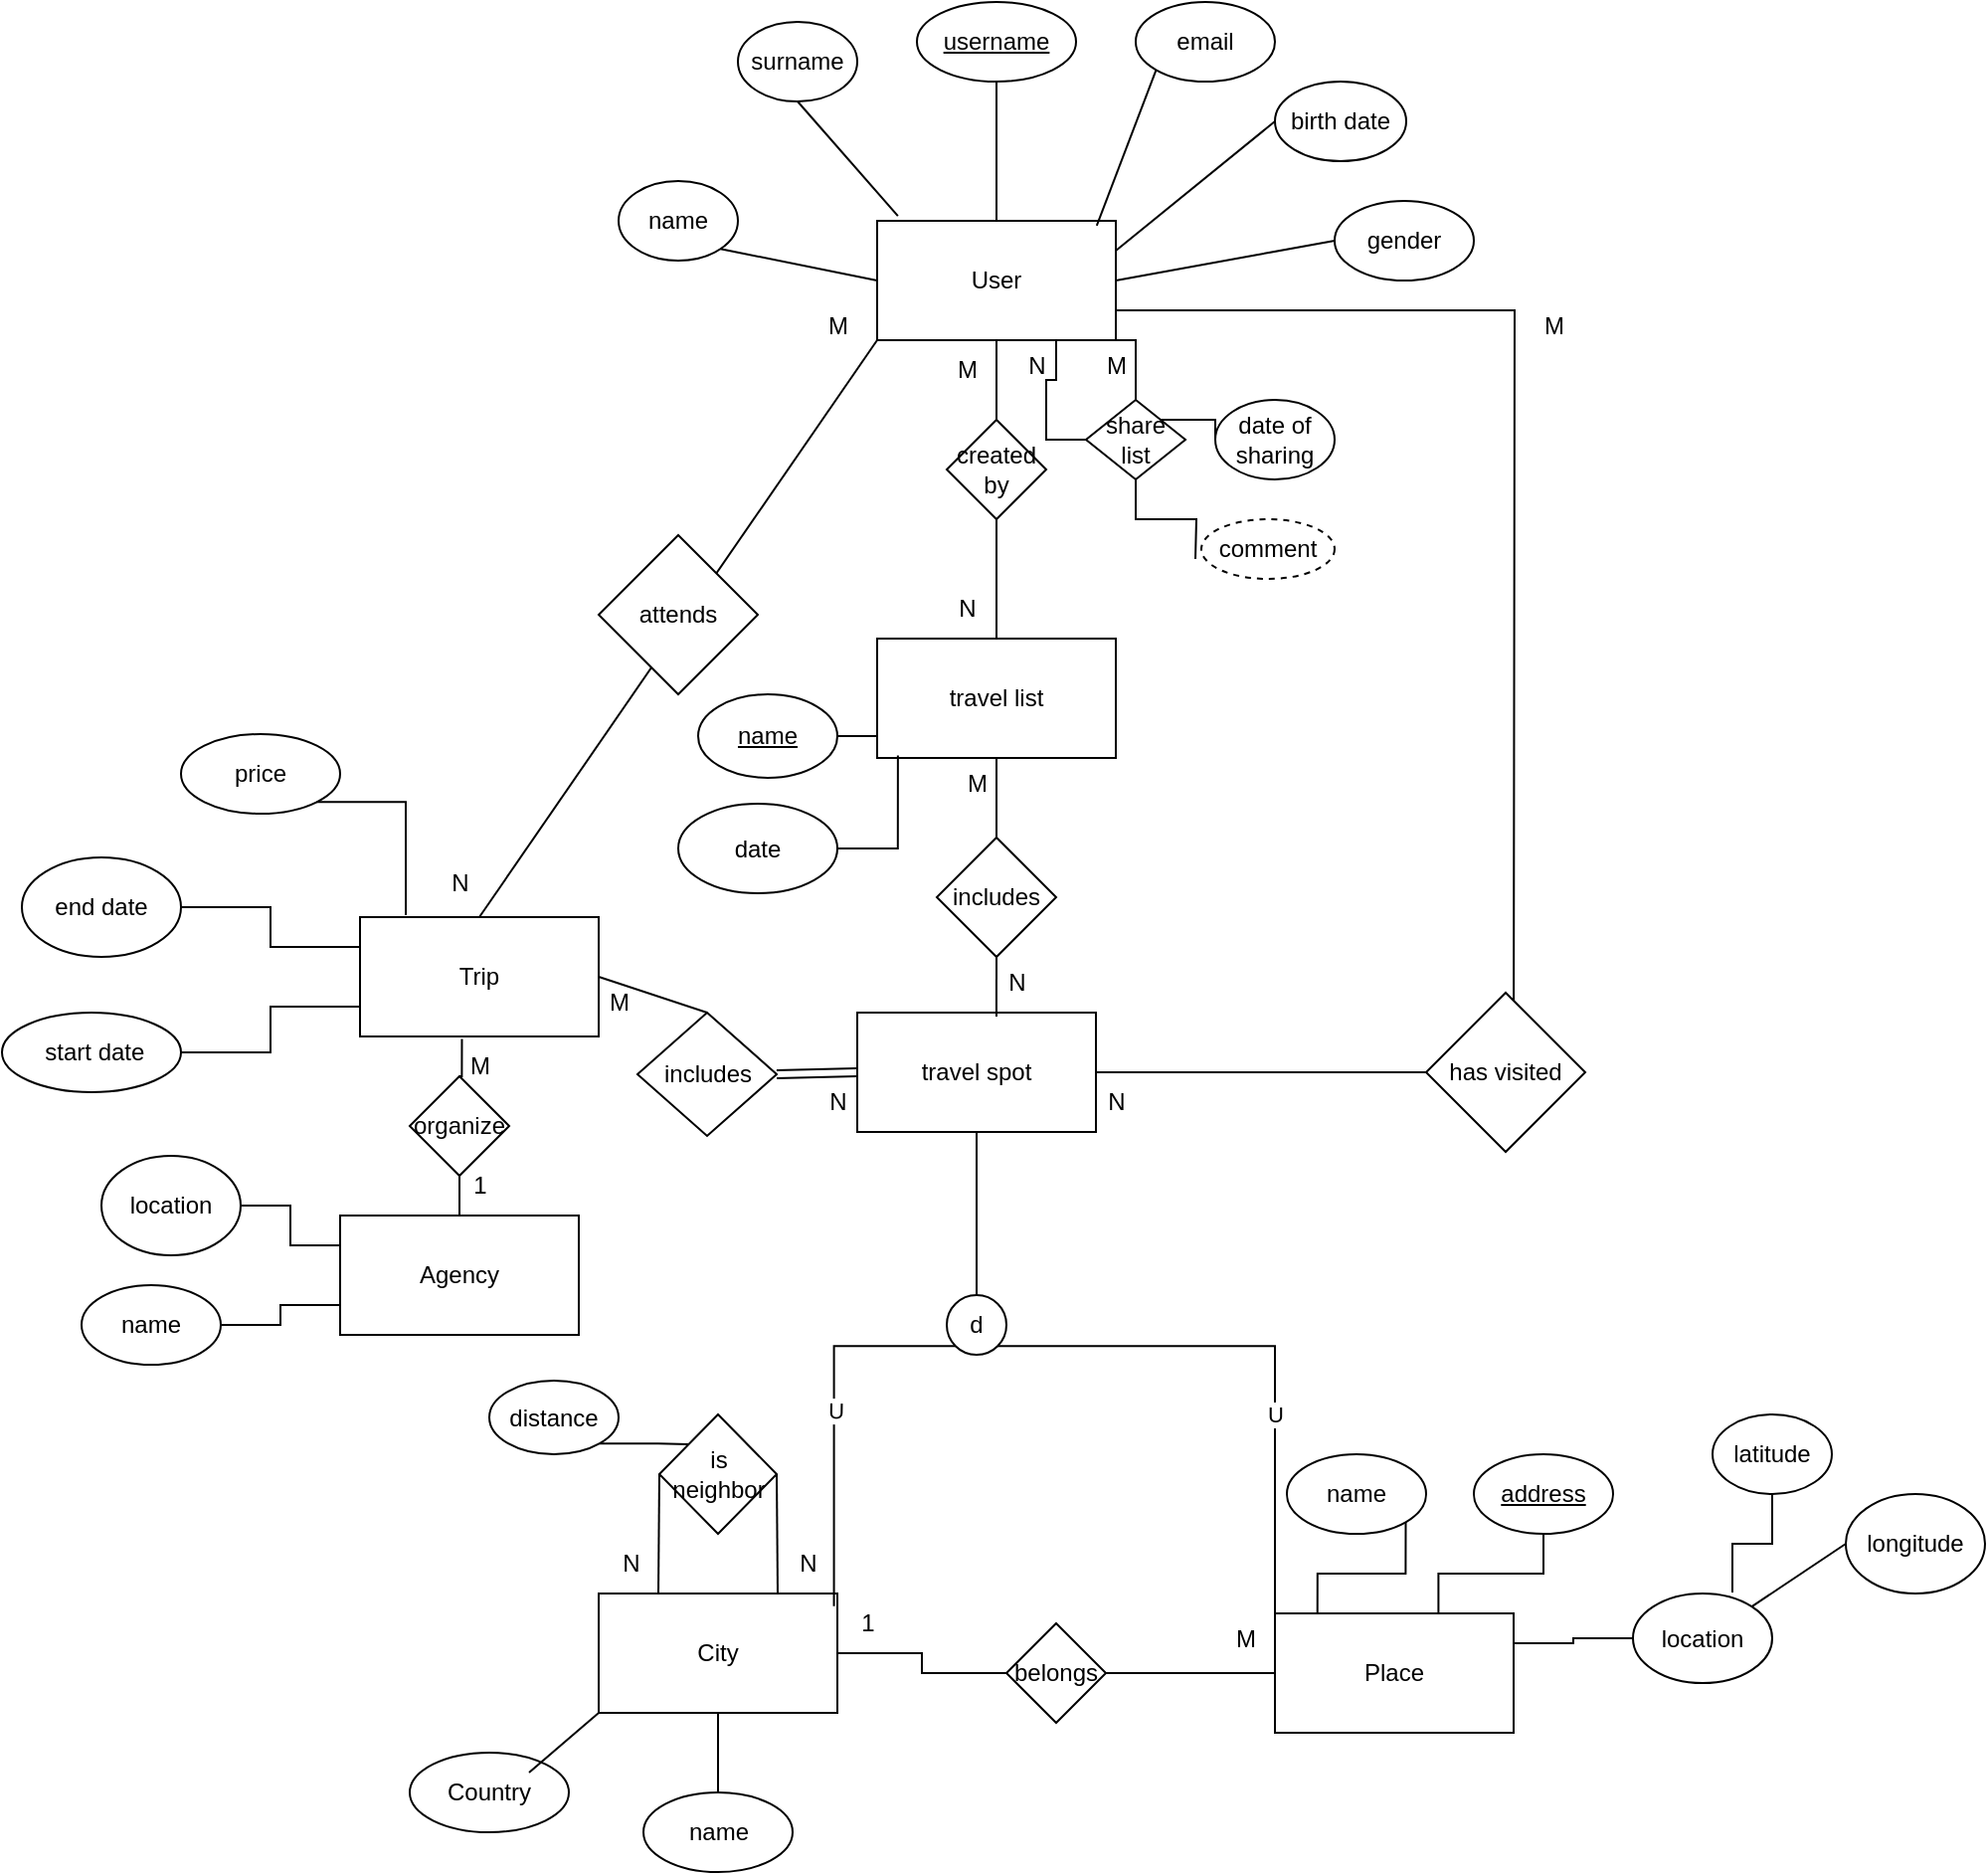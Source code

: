 <mxfile version="22.0.7" type="github">
  <diagram id="C5RBs43oDa-KdzZeNtuy" name="Page-1">
    <mxGraphModel dx="2062" dy="628" grid="1" gridSize="10" guides="1" tooltips="1" connect="1" arrows="1" fold="1" page="1" pageScale="1" pageWidth="827" pageHeight="1169" math="0" shadow="0">
      <root>
        <mxCell id="WIyWlLk6GJQsqaUBKTNV-0" />
        <mxCell id="WIyWlLk6GJQsqaUBKTNV-1" parent="WIyWlLk6GJQsqaUBKTNV-0" />
        <mxCell id="jLqvvXUT3RwbvUkJ_NoB-17" style="edgeStyle=orthogonalEdgeStyle;rounded=0;orthogonalLoop=1;jettySize=auto;html=1;exitX=0.5;exitY=1;exitDx=0;exitDy=0;entryX=0.5;entryY=0;entryDx=0;entryDy=0;endArrow=none;endFill=0;" parent="WIyWlLk6GJQsqaUBKTNV-1" source="jLqvvXUT3RwbvUkJ_NoB-0" target="jLqvvXUT3RwbvUkJ_NoB-16" edge="1">
          <mxGeometry relative="1" as="geometry" />
        </mxCell>
        <mxCell id="jLqvvXUT3RwbvUkJ_NoB-26" style="edgeStyle=orthogonalEdgeStyle;rounded=0;orthogonalLoop=1;jettySize=auto;html=1;exitX=0.75;exitY=1;exitDx=0;exitDy=0;entryX=0;entryY=0.5;entryDx=0;entryDy=0;endArrow=none;endFill=0;" parent="WIyWlLk6GJQsqaUBKTNV-1" source="jLqvvXUT3RwbvUkJ_NoB-0" target="jLqvvXUT3RwbvUkJ_NoB-25" edge="1">
          <mxGeometry relative="1" as="geometry" />
        </mxCell>
        <mxCell id="jLqvvXUT3RwbvUkJ_NoB-77" style="rounded=0;orthogonalLoop=1;jettySize=auto;html=1;exitX=0;exitY=1;exitDx=0;exitDy=0;entryX=0.5;entryY=0;entryDx=0;entryDy=0;endArrow=none;endFill=0;" parent="WIyWlLk6GJQsqaUBKTNV-1" source="jLqvvXUT3RwbvUkJ_NoB-0" target="jLqvvXUT3RwbvUkJ_NoB-33" edge="1">
          <mxGeometry relative="1" as="geometry" />
        </mxCell>
        <mxCell id="W27LJ35027B_uGd5LRGq-25" style="edgeStyle=orthogonalEdgeStyle;rounded=0;orthogonalLoop=1;jettySize=auto;html=1;exitX=1;exitY=1;exitDx=0;exitDy=0;entryX=0.5;entryY=0;entryDx=0;entryDy=0;endArrow=none;endFill=0;" edge="1" parent="WIyWlLk6GJQsqaUBKTNV-1" source="jLqvvXUT3RwbvUkJ_NoB-0" target="jLqvvXUT3RwbvUkJ_NoB-25">
          <mxGeometry relative="1" as="geometry" />
        </mxCell>
        <mxCell id="W27LJ35027B_uGd5LRGq-27" style="edgeStyle=orthogonalEdgeStyle;rounded=0;orthogonalLoop=1;jettySize=auto;html=1;exitX=1;exitY=0.75;exitDx=0;exitDy=0;endArrow=none;endFill=0;" edge="1" parent="WIyWlLk6GJQsqaUBKTNV-1" source="jLqvvXUT3RwbvUkJ_NoB-0">
          <mxGeometry relative="1" as="geometry">
            <mxPoint x="590" y="620" as="targetPoint" />
          </mxGeometry>
        </mxCell>
        <mxCell id="jLqvvXUT3RwbvUkJ_NoB-0" value="User" style="rounded=0;whiteSpace=wrap;html=1;" parent="WIyWlLk6GJQsqaUBKTNV-1" vertex="1">
          <mxGeometry x="270" y="190" width="120" height="60" as="geometry" />
        </mxCell>
        <mxCell id="jLqvvXUT3RwbvUkJ_NoB-1" value="name" style="ellipse;whiteSpace=wrap;html=1;" parent="WIyWlLk6GJQsqaUBKTNV-1" vertex="1">
          <mxGeometry x="140" y="170" width="60" height="40" as="geometry" />
        </mxCell>
        <mxCell id="jLqvvXUT3RwbvUkJ_NoB-2" value="" style="endArrow=none;html=1;rounded=0;entryX=1;entryY=1;entryDx=0;entryDy=0;exitX=0;exitY=0.5;exitDx=0;exitDy=0;" parent="WIyWlLk6GJQsqaUBKTNV-1" source="jLqvvXUT3RwbvUkJ_NoB-0" target="jLqvvXUT3RwbvUkJ_NoB-1" edge="1">
          <mxGeometry width="50" height="50" relative="1" as="geometry">
            <mxPoint x="380" y="390" as="sourcePoint" />
            <mxPoint x="430" y="340" as="targetPoint" />
          </mxGeometry>
        </mxCell>
        <mxCell id="jLqvvXUT3RwbvUkJ_NoB-3" value="surname" style="ellipse;whiteSpace=wrap;html=1;" parent="WIyWlLk6GJQsqaUBKTNV-1" vertex="1">
          <mxGeometry x="200" y="90" width="60" height="40" as="geometry" />
        </mxCell>
        <mxCell id="jLqvvXUT3RwbvUkJ_NoB-4" style="rounded=0;orthogonalLoop=1;jettySize=auto;html=1;exitX=0.5;exitY=1;exitDx=0;exitDy=0;entryX=0.087;entryY=-0.04;entryDx=0;entryDy=0;entryPerimeter=0;endArrow=none;endFill=0;" parent="WIyWlLk6GJQsqaUBKTNV-1" source="jLqvvXUT3RwbvUkJ_NoB-3" target="jLqvvXUT3RwbvUkJ_NoB-0" edge="1">
          <mxGeometry relative="1" as="geometry" />
        </mxCell>
        <mxCell id="jLqvvXUT3RwbvUkJ_NoB-6" style="edgeStyle=orthogonalEdgeStyle;rounded=0;orthogonalLoop=1;jettySize=auto;html=1;exitX=0.5;exitY=1;exitDx=0;exitDy=0;entryX=0.75;entryY=0;entryDx=0;entryDy=0;endArrow=none;endFill=0;" parent="WIyWlLk6GJQsqaUBKTNV-1" source="jLqvvXUT3RwbvUkJ_NoB-5" target="jLqvvXUT3RwbvUkJ_NoB-0" edge="1">
          <mxGeometry relative="1" as="geometry">
            <Array as="points">
              <mxPoint x="330" y="190" />
            </Array>
          </mxGeometry>
        </mxCell>
        <mxCell id="jLqvvXUT3RwbvUkJ_NoB-5" value="&lt;u&gt;username&lt;/u&gt;" style="ellipse;whiteSpace=wrap;html=1;" parent="WIyWlLk6GJQsqaUBKTNV-1" vertex="1">
          <mxGeometry x="290" y="80" width="80" height="40" as="geometry" />
        </mxCell>
        <mxCell id="jLqvvXUT3RwbvUkJ_NoB-7" value="email" style="ellipse;whiteSpace=wrap;html=1;" parent="WIyWlLk6GJQsqaUBKTNV-1" vertex="1">
          <mxGeometry x="400" y="80" width="70" height="40" as="geometry" />
        </mxCell>
        <mxCell id="jLqvvXUT3RwbvUkJ_NoB-11" style="rounded=0;orthogonalLoop=1;jettySize=auto;html=1;exitX=0;exitY=0.5;exitDx=0;exitDy=0;entryX=1;entryY=0.25;entryDx=0;entryDy=0;endArrow=none;endFill=0;" parent="WIyWlLk6GJQsqaUBKTNV-1" source="jLqvvXUT3RwbvUkJ_NoB-8" target="jLqvvXUT3RwbvUkJ_NoB-0" edge="1">
          <mxGeometry relative="1" as="geometry" />
        </mxCell>
        <mxCell id="jLqvvXUT3RwbvUkJ_NoB-8" value="birth date" style="ellipse;whiteSpace=wrap;html=1;" parent="WIyWlLk6GJQsqaUBKTNV-1" vertex="1">
          <mxGeometry x="470" y="120" width="66" height="40" as="geometry" />
        </mxCell>
        <mxCell id="jLqvvXUT3RwbvUkJ_NoB-12" style="rounded=0;orthogonalLoop=1;jettySize=auto;html=1;exitX=0;exitY=0.5;exitDx=0;exitDy=0;entryX=1;entryY=0.5;entryDx=0;entryDy=0;endArrow=none;endFill=0;" parent="WIyWlLk6GJQsqaUBKTNV-1" source="jLqvvXUT3RwbvUkJ_NoB-9" target="jLqvvXUT3RwbvUkJ_NoB-0" edge="1">
          <mxGeometry relative="1" as="geometry" />
        </mxCell>
        <mxCell id="jLqvvXUT3RwbvUkJ_NoB-9" value="gender" style="ellipse;whiteSpace=wrap;html=1;" parent="WIyWlLk6GJQsqaUBKTNV-1" vertex="1">
          <mxGeometry x="500" y="180" width="70" height="40" as="geometry" />
        </mxCell>
        <mxCell id="jLqvvXUT3RwbvUkJ_NoB-10" style="rounded=0;orthogonalLoop=1;jettySize=auto;html=1;exitX=0;exitY=1;exitDx=0;exitDy=0;entryX=0.92;entryY=0.04;entryDx=0;entryDy=0;entryPerimeter=0;endArrow=none;endFill=0;" parent="WIyWlLk6GJQsqaUBKTNV-1" source="jLqvvXUT3RwbvUkJ_NoB-7" target="jLqvvXUT3RwbvUkJ_NoB-0" edge="1">
          <mxGeometry relative="1" as="geometry" />
        </mxCell>
        <mxCell id="jLqvvXUT3RwbvUkJ_NoB-18" style="edgeStyle=orthogonalEdgeStyle;rounded=0;orthogonalLoop=1;jettySize=auto;html=1;exitX=0.5;exitY=0;exitDx=0;exitDy=0;endArrow=none;endFill=0;" parent="WIyWlLk6GJQsqaUBKTNV-1" source="jLqvvXUT3RwbvUkJ_NoB-13" target="jLqvvXUT3RwbvUkJ_NoB-16" edge="1">
          <mxGeometry relative="1" as="geometry" />
        </mxCell>
        <mxCell id="jLqvvXUT3RwbvUkJ_NoB-13" value="travel list" style="rounded=0;whiteSpace=wrap;html=1;" parent="WIyWlLk6GJQsqaUBKTNV-1" vertex="1">
          <mxGeometry x="270" y="400" width="120" height="60" as="geometry" />
        </mxCell>
        <mxCell id="jLqvvXUT3RwbvUkJ_NoB-16" value="created by" style="rhombus;whiteSpace=wrap;html=1;" parent="WIyWlLk6GJQsqaUBKTNV-1" vertex="1">
          <mxGeometry x="305" y="290" width="50" height="50" as="geometry" />
        </mxCell>
        <mxCell id="jLqvvXUT3RwbvUkJ_NoB-21" value="M" style="text;html=1;align=center;verticalAlign=middle;resizable=0;points=[];autosize=1;strokeColor=none;fillColor=none;" parent="WIyWlLk6GJQsqaUBKTNV-1" vertex="1">
          <mxGeometry x="300" y="250" width="30" height="30" as="geometry" />
        </mxCell>
        <mxCell id="jLqvvXUT3RwbvUkJ_NoB-22" value="N" style="text;html=1;align=center;verticalAlign=middle;resizable=0;points=[];autosize=1;strokeColor=none;fillColor=none;" parent="WIyWlLk6GJQsqaUBKTNV-1" vertex="1">
          <mxGeometry x="300" y="370" width="30" height="30" as="geometry" />
        </mxCell>
        <mxCell id="jLqvvXUT3RwbvUkJ_NoB-28" style="edgeStyle=orthogonalEdgeStyle;rounded=0;orthogonalLoop=1;jettySize=auto;html=1;exitX=1;exitY=0;exitDx=0;exitDy=0;endArrow=none;endFill=0;entryX=0;entryY=0.5;entryDx=0;entryDy=0;" parent="WIyWlLk6GJQsqaUBKTNV-1" source="jLqvvXUT3RwbvUkJ_NoB-25" edge="1" target="jLqvvXUT3RwbvUkJ_NoB-29">
          <mxGeometry relative="1" as="geometry">
            <mxPoint x="500" y="260" as="targetPoint" />
          </mxGeometry>
        </mxCell>
        <mxCell id="W27LJ35027B_uGd5LRGq-33" style="edgeStyle=orthogonalEdgeStyle;rounded=0;orthogonalLoop=1;jettySize=auto;html=1;exitX=0.5;exitY=1;exitDx=0;exitDy=0;endArrow=none;endFill=0;" edge="1" parent="WIyWlLk6GJQsqaUBKTNV-1" source="jLqvvXUT3RwbvUkJ_NoB-25">
          <mxGeometry relative="1" as="geometry">
            <mxPoint x="430" y="360" as="targetPoint" />
          </mxGeometry>
        </mxCell>
        <mxCell id="jLqvvXUT3RwbvUkJ_NoB-25" value="share list" style="rhombus;whiteSpace=wrap;html=1;" parent="WIyWlLk6GJQsqaUBKTNV-1" vertex="1">
          <mxGeometry x="375" y="280" width="50" height="40" as="geometry" />
        </mxCell>
        <mxCell id="jLqvvXUT3RwbvUkJ_NoB-29" value="date of sharing" style="ellipse;whiteSpace=wrap;html=1;" parent="WIyWlLk6GJQsqaUBKTNV-1" vertex="1">
          <mxGeometry x="440" y="280" width="60" height="40" as="geometry" />
        </mxCell>
        <mxCell id="jLqvvXUT3RwbvUkJ_NoB-93" style="edgeStyle=orthogonalEdgeStyle;rounded=0;orthogonalLoop=1;jettySize=auto;html=1;exitX=1;exitY=0.25;exitDx=0;exitDy=0;entryX=0;entryY=0.5;entryDx=0;entryDy=0;endArrow=none;endFill=0;" parent="WIyWlLk6GJQsqaUBKTNV-1" source="jLqvvXUT3RwbvUkJ_NoB-30" target="jLqvvXUT3RwbvUkJ_NoB-88" edge="1">
          <mxGeometry relative="1" as="geometry" />
        </mxCell>
        <mxCell id="jLqvvXUT3RwbvUkJ_NoB-30" value="Place" style="rounded=0;whiteSpace=wrap;html=1;" parent="WIyWlLk6GJQsqaUBKTNV-1" vertex="1">
          <mxGeometry x="470" y="890" width="120" height="60" as="geometry" />
        </mxCell>
        <mxCell id="jLqvvXUT3RwbvUkJ_NoB-53" style="edgeStyle=orthogonalEdgeStyle;rounded=0;orthogonalLoop=1;jettySize=auto;html=1;exitX=1;exitY=0.5;exitDx=0;exitDy=0;entryX=0;entryY=0.5;entryDx=0;entryDy=0;endArrow=none;endFill=0;" parent="WIyWlLk6GJQsqaUBKTNV-1" source="jLqvvXUT3RwbvUkJ_NoB-31" target="jLqvvXUT3RwbvUkJ_NoB-52" edge="1">
          <mxGeometry relative="1" as="geometry" />
        </mxCell>
        <mxCell id="jLqvvXUT3RwbvUkJ_NoB-102" style="edgeStyle=orthogonalEdgeStyle;rounded=0;orthogonalLoop=1;jettySize=auto;html=1;exitX=0.5;exitY=1;exitDx=0;exitDy=0;entryX=0.5;entryY=0;entryDx=0;entryDy=0;endArrow=none;endFill=0;" parent="WIyWlLk6GJQsqaUBKTNV-1" source="jLqvvXUT3RwbvUkJ_NoB-31" target="jLqvvXUT3RwbvUkJ_NoB-101" edge="1">
          <mxGeometry relative="1" as="geometry" />
        </mxCell>
        <mxCell id="jLqvvXUT3RwbvUkJ_NoB-31" value="City" style="rounded=0;whiteSpace=wrap;html=1;" parent="WIyWlLk6GJQsqaUBKTNV-1" vertex="1">
          <mxGeometry x="130" y="880" width="120" height="60" as="geometry" />
        </mxCell>
        <mxCell id="jLqvvXUT3RwbvUkJ_NoB-76" style="edgeStyle=orthogonalEdgeStyle;rounded=0;orthogonalLoop=1;jettySize=auto;html=1;exitX=0.5;exitY=0;exitDx=0;exitDy=0;entryX=0.5;entryY=1;entryDx=0;entryDy=0;endArrow=none;endFill=0;" parent="WIyWlLk6GJQsqaUBKTNV-1" source="jLqvvXUT3RwbvUkJ_NoB-32" target="jLqvvXUT3RwbvUkJ_NoB-70" edge="1">
          <mxGeometry relative="1" as="geometry" />
        </mxCell>
        <mxCell id="jLqvvXUT3RwbvUkJ_NoB-32" value="Agency" style="rounded=0;whiteSpace=wrap;html=1;" parent="WIyWlLk6GJQsqaUBKTNV-1" vertex="1">
          <mxGeometry y="690" width="120" height="60" as="geometry" />
        </mxCell>
        <mxCell id="W27LJ35027B_uGd5LRGq-9" style="rounded=0;orthogonalLoop=1;jettySize=auto;html=1;exitX=1;exitY=0.5;exitDx=0;exitDy=0;entryX=0.5;entryY=0;entryDx=0;entryDy=0;endArrow=none;endFill=0;" edge="1" parent="WIyWlLk6GJQsqaUBKTNV-1" source="jLqvvXUT3RwbvUkJ_NoB-33" target="W27LJ35027B_uGd5LRGq-7">
          <mxGeometry relative="1" as="geometry" />
        </mxCell>
        <mxCell id="jLqvvXUT3RwbvUkJ_NoB-33" value="Trip" style="rounded=0;whiteSpace=wrap;html=1;" parent="WIyWlLk6GJQsqaUBKTNV-1" vertex="1">
          <mxGeometry x="10" y="540" width="120" height="60" as="geometry" />
        </mxCell>
        <mxCell id="jLqvvXUT3RwbvUkJ_NoB-47" style="rounded=0;orthogonalLoop=1;jettySize=auto;html=1;exitX=0.5;exitY=0;exitDx=0;exitDy=0;entryX=0.5;entryY=1;entryDx=0;entryDy=0;endArrow=none;endFill=0;" parent="WIyWlLk6GJQsqaUBKTNV-1" source="jLqvvXUT3RwbvUkJ_NoB-45" target="jLqvvXUT3RwbvUkJ_NoB-13" edge="1">
          <mxGeometry relative="1" as="geometry" />
        </mxCell>
        <mxCell id="jLqvvXUT3RwbvUkJ_NoB-45" value="includes" style="rhombus;whiteSpace=wrap;html=1;" parent="WIyWlLk6GJQsqaUBKTNV-1" vertex="1">
          <mxGeometry x="300" y="500" width="60" height="60" as="geometry" />
        </mxCell>
        <mxCell id="jLqvvXUT3RwbvUkJ_NoB-54" style="edgeStyle=orthogonalEdgeStyle;rounded=0;orthogonalLoop=1;jettySize=auto;html=1;exitX=1;exitY=0.5;exitDx=0;exitDy=0;entryX=0;entryY=0.5;entryDx=0;entryDy=0;endArrow=none;endFill=0;" parent="WIyWlLk6GJQsqaUBKTNV-1" source="jLqvvXUT3RwbvUkJ_NoB-52" target="jLqvvXUT3RwbvUkJ_NoB-30" edge="1">
          <mxGeometry relative="1" as="geometry" />
        </mxCell>
        <mxCell id="jLqvvXUT3RwbvUkJ_NoB-52" value="belongs" style="rhombus;whiteSpace=wrap;html=1;" parent="WIyWlLk6GJQsqaUBKTNV-1" vertex="1">
          <mxGeometry x="335" y="895" width="50" height="50" as="geometry" />
        </mxCell>
        <mxCell id="jLqvvXUT3RwbvUkJ_NoB-55" value="M" style="text;html=1;align=center;verticalAlign=middle;resizable=0;points=[];autosize=1;strokeColor=none;fillColor=none;" parent="WIyWlLk6GJQsqaUBKTNV-1" vertex="1">
          <mxGeometry x="305" y="458" width="30" height="30" as="geometry" />
        </mxCell>
        <mxCell id="jLqvvXUT3RwbvUkJ_NoB-56" value="N" style="text;html=1;align=center;verticalAlign=middle;resizable=0;points=[];autosize=1;strokeColor=none;fillColor=none;" parent="WIyWlLk6GJQsqaUBKTNV-1" vertex="1">
          <mxGeometry x="130.5" y="850" width="30" height="30" as="geometry" />
        </mxCell>
        <mxCell id="jLqvvXUT3RwbvUkJ_NoB-57" value="N" style="text;html=1;align=center;verticalAlign=middle;resizable=0;points=[];autosize=1;strokeColor=none;fillColor=none;" parent="WIyWlLk6GJQsqaUBKTNV-1" vertex="1">
          <mxGeometry x="325" y="558" width="30" height="30" as="geometry" />
        </mxCell>
        <mxCell id="jLqvvXUT3RwbvUkJ_NoB-58" value="1" style="text;html=1;align=center;verticalAlign=middle;resizable=0;points=[];autosize=1;strokeColor=none;fillColor=none;" parent="WIyWlLk6GJQsqaUBKTNV-1" vertex="1">
          <mxGeometry x="250" y="880" width="30" height="30" as="geometry" />
        </mxCell>
        <mxCell id="jLqvvXUT3RwbvUkJ_NoB-61" value="N" style="text;html=1;align=center;verticalAlign=middle;resizable=0;points=[];autosize=1;strokeColor=none;fillColor=none;" parent="WIyWlLk6GJQsqaUBKTNV-1" vertex="1">
          <mxGeometry x="335" y="248" width="30" height="30" as="geometry" />
        </mxCell>
        <mxCell id="jLqvvXUT3RwbvUkJ_NoB-63" value="is neighbor" style="rhombus;whiteSpace=wrap;html=1;" parent="WIyWlLk6GJQsqaUBKTNV-1" vertex="1">
          <mxGeometry x="160.5" y="790" width="59" height="60" as="geometry" />
        </mxCell>
        <mxCell id="jLqvvXUT3RwbvUkJ_NoB-68" value="M" style="text;html=1;align=center;verticalAlign=middle;resizable=0;points=[];autosize=1;strokeColor=none;fillColor=none;" parent="WIyWlLk6GJQsqaUBKTNV-1" vertex="1">
          <mxGeometry x="440" y="887.5" width="30" height="30" as="geometry" />
        </mxCell>
        <mxCell id="jLqvvXUT3RwbvUkJ_NoB-69" value="N" style="text;html=1;align=center;verticalAlign=middle;resizable=0;points=[];autosize=1;strokeColor=none;fillColor=none;" parent="WIyWlLk6GJQsqaUBKTNV-1" vertex="1">
          <mxGeometry x="220" y="850" width="30" height="30" as="geometry" />
        </mxCell>
        <mxCell id="jLqvvXUT3RwbvUkJ_NoB-70" value="organize" style="rhombus;whiteSpace=wrap;html=1;" parent="WIyWlLk6GJQsqaUBKTNV-1" vertex="1">
          <mxGeometry x="35" y="620" width="50" height="50" as="geometry" />
        </mxCell>
        <mxCell id="jLqvvXUT3RwbvUkJ_NoB-73" value="M" style="text;html=1;align=center;verticalAlign=middle;resizable=0;points=[];autosize=1;strokeColor=none;fillColor=none;" parent="WIyWlLk6GJQsqaUBKTNV-1" vertex="1">
          <mxGeometry x="55" y="600" width="30" height="30" as="geometry" />
        </mxCell>
        <mxCell id="jLqvvXUT3RwbvUkJ_NoB-74" value="1" style="text;html=1;align=center;verticalAlign=middle;resizable=0;points=[];autosize=1;strokeColor=none;fillColor=none;" parent="WIyWlLk6GJQsqaUBKTNV-1" vertex="1">
          <mxGeometry x="55" y="660" width="30" height="30" as="geometry" />
        </mxCell>
        <mxCell id="jLqvvXUT3RwbvUkJ_NoB-75" style="edgeStyle=orthogonalEdgeStyle;rounded=0;orthogonalLoop=1;jettySize=auto;html=1;exitX=0.5;exitY=0;exitDx=0;exitDy=0;entryX=0.427;entryY=1.02;entryDx=0;entryDy=0;entryPerimeter=0;endArrow=none;endFill=0;" parent="WIyWlLk6GJQsqaUBKTNV-1" source="jLqvvXUT3RwbvUkJ_NoB-70" target="jLqvvXUT3RwbvUkJ_NoB-33" edge="1">
          <mxGeometry relative="1" as="geometry" />
        </mxCell>
        <mxCell id="jLqvvXUT3RwbvUkJ_NoB-78" value="attends" style="rhombus;whiteSpace=wrap;html=1;" parent="WIyWlLk6GJQsqaUBKTNV-1" vertex="1">
          <mxGeometry x="130" y="348" width="80" height="80" as="geometry" />
        </mxCell>
        <mxCell id="jLqvvXUT3RwbvUkJ_NoB-80" value="M" style="text;html=1;align=center;verticalAlign=middle;resizable=0;points=[];autosize=1;strokeColor=none;fillColor=none;" parent="WIyWlLk6GJQsqaUBKTNV-1" vertex="1">
          <mxGeometry x="235" y="228" width="30" height="30" as="geometry" />
        </mxCell>
        <mxCell id="jLqvvXUT3RwbvUkJ_NoB-81" value="N" style="text;html=1;align=center;verticalAlign=middle;resizable=0;points=[];autosize=1;strokeColor=none;fillColor=none;" parent="WIyWlLk6GJQsqaUBKTNV-1" vertex="1">
          <mxGeometry x="45" y="508" width="30" height="30" as="geometry" />
        </mxCell>
        <mxCell id="jLqvvXUT3RwbvUkJ_NoB-84" style="edgeStyle=orthogonalEdgeStyle;rounded=0;orthogonalLoop=1;jettySize=auto;html=1;exitX=1;exitY=0.5;exitDx=0;exitDy=0;entryX=0;entryY=0.75;entryDx=0;entryDy=0;endArrow=none;endFill=0;" parent="WIyWlLk6GJQsqaUBKTNV-1" source="jLqvvXUT3RwbvUkJ_NoB-82" target="jLqvvXUT3RwbvUkJ_NoB-13" edge="1">
          <mxGeometry relative="1" as="geometry" />
        </mxCell>
        <mxCell id="jLqvvXUT3RwbvUkJ_NoB-82" value="&lt;u&gt;name&lt;/u&gt;" style="ellipse;whiteSpace=wrap;html=1;" parent="WIyWlLk6GJQsqaUBKTNV-1" vertex="1">
          <mxGeometry x="180" y="428" width="70" height="42" as="geometry" />
        </mxCell>
        <mxCell id="jLqvvXUT3RwbvUkJ_NoB-83" value="date" style="ellipse;whiteSpace=wrap;html=1;" parent="WIyWlLk6GJQsqaUBKTNV-1" vertex="1">
          <mxGeometry x="170" y="483" width="80" height="45" as="geometry" />
        </mxCell>
        <mxCell id="jLqvvXUT3RwbvUkJ_NoB-85" style="edgeStyle=orthogonalEdgeStyle;rounded=0;orthogonalLoop=1;jettySize=auto;html=1;exitX=1;exitY=0.5;exitDx=0;exitDy=0;entryX=0.087;entryY=0.98;entryDx=0;entryDy=0;entryPerimeter=0;endArrow=none;endFill=0;" parent="WIyWlLk6GJQsqaUBKTNV-1" source="jLqvvXUT3RwbvUkJ_NoB-83" target="jLqvvXUT3RwbvUkJ_NoB-13" edge="1">
          <mxGeometry relative="1" as="geometry" />
        </mxCell>
        <mxCell id="jLqvvXUT3RwbvUkJ_NoB-86" value="name" style="ellipse;whiteSpace=wrap;html=1;" parent="WIyWlLk6GJQsqaUBKTNV-1" vertex="1">
          <mxGeometry x="476" y="810" width="70" height="40" as="geometry" />
        </mxCell>
        <mxCell id="jLqvvXUT3RwbvUkJ_NoB-87" value="&lt;u&gt;address&lt;/u&gt;" style="ellipse;whiteSpace=wrap;html=1;" parent="WIyWlLk6GJQsqaUBKTNV-1" vertex="1">
          <mxGeometry x="570" y="810" width="70" height="40" as="geometry" />
        </mxCell>
        <mxCell id="jLqvvXUT3RwbvUkJ_NoB-88" value="location" style="ellipse;whiteSpace=wrap;html=1;" parent="WIyWlLk6GJQsqaUBKTNV-1" vertex="1">
          <mxGeometry x="650" y="880" width="70" height="45" as="geometry" />
        </mxCell>
        <mxCell id="jLqvvXUT3RwbvUkJ_NoB-89" value="latitude" style="ellipse;whiteSpace=wrap;html=1;" parent="WIyWlLk6GJQsqaUBKTNV-1" vertex="1">
          <mxGeometry x="690" y="790" width="60" height="40" as="geometry" />
        </mxCell>
        <mxCell id="jLqvvXUT3RwbvUkJ_NoB-95" style="rounded=0;orthogonalLoop=1;jettySize=auto;html=1;exitX=0;exitY=0.5;exitDx=0;exitDy=0;entryX=1;entryY=0;entryDx=0;entryDy=0;endArrow=none;endFill=0;" parent="WIyWlLk6GJQsqaUBKTNV-1" source="jLqvvXUT3RwbvUkJ_NoB-90" target="jLqvvXUT3RwbvUkJ_NoB-88" edge="1">
          <mxGeometry relative="1" as="geometry" />
        </mxCell>
        <mxCell id="jLqvvXUT3RwbvUkJ_NoB-90" value="longitude" style="ellipse;whiteSpace=wrap;html=1;" parent="WIyWlLk6GJQsqaUBKTNV-1" vertex="1">
          <mxGeometry x="757" y="830" width="70" height="50" as="geometry" />
        </mxCell>
        <mxCell id="jLqvvXUT3RwbvUkJ_NoB-91" style="edgeStyle=orthogonalEdgeStyle;rounded=0;orthogonalLoop=1;jettySize=auto;html=1;exitX=1;exitY=1;exitDx=0;exitDy=0;entryX=0.178;entryY=0.007;entryDx=0;entryDy=0;entryPerimeter=0;endArrow=none;endFill=0;" parent="WIyWlLk6GJQsqaUBKTNV-1" source="jLqvvXUT3RwbvUkJ_NoB-86" target="jLqvvXUT3RwbvUkJ_NoB-30" edge="1">
          <mxGeometry relative="1" as="geometry" />
        </mxCell>
        <mxCell id="jLqvvXUT3RwbvUkJ_NoB-92" style="edgeStyle=orthogonalEdgeStyle;rounded=0;orthogonalLoop=1;jettySize=auto;html=1;exitX=0.5;exitY=1;exitDx=0;exitDy=0;entryX=0.685;entryY=-0.007;entryDx=0;entryDy=0;entryPerimeter=0;endArrow=none;endFill=0;" parent="WIyWlLk6GJQsqaUBKTNV-1" source="jLqvvXUT3RwbvUkJ_NoB-87" target="jLqvvXUT3RwbvUkJ_NoB-30" edge="1">
          <mxGeometry relative="1" as="geometry" />
        </mxCell>
        <mxCell id="jLqvvXUT3RwbvUkJ_NoB-94" style="edgeStyle=orthogonalEdgeStyle;rounded=0;orthogonalLoop=1;jettySize=auto;html=1;exitX=0.5;exitY=1;exitDx=0;exitDy=0;entryX=0.714;entryY=-0.011;entryDx=0;entryDy=0;entryPerimeter=0;endArrow=none;endFill=0;" parent="WIyWlLk6GJQsqaUBKTNV-1" source="jLqvvXUT3RwbvUkJ_NoB-89" target="jLqvvXUT3RwbvUkJ_NoB-88" edge="1">
          <mxGeometry relative="1" as="geometry" />
        </mxCell>
        <mxCell id="jLqvvXUT3RwbvUkJ_NoB-97" style="rounded=0;orthogonalLoop=1;jettySize=auto;html=1;exitX=0;exitY=0.5;exitDx=0;exitDy=0;entryX=0.25;entryY=0;entryDx=0;entryDy=0;endArrow=none;endFill=0;" parent="WIyWlLk6GJQsqaUBKTNV-1" source="jLqvvXUT3RwbvUkJ_NoB-63" target="jLqvvXUT3RwbvUkJ_NoB-31" edge="1">
          <mxGeometry relative="1" as="geometry" />
        </mxCell>
        <mxCell id="jLqvvXUT3RwbvUkJ_NoB-98" style="rounded=0;orthogonalLoop=1;jettySize=auto;html=1;exitX=1;exitY=0.5;exitDx=0;exitDy=0;endArrow=none;endFill=0;entryX=0.75;entryY=0;entryDx=0;entryDy=0;" parent="WIyWlLk6GJQsqaUBKTNV-1" source="jLqvvXUT3RwbvUkJ_NoB-63" target="jLqvvXUT3RwbvUkJ_NoB-31" edge="1">
          <mxGeometry relative="1" as="geometry">
            <mxPoint x="240" y="870" as="targetPoint" />
          </mxGeometry>
        </mxCell>
        <mxCell id="jLqvvXUT3RwbvUkJ_NoB-99" value="Country" style="ellipse;whiteSpace=wrap;html=1;" parent="WIyWlLk6GJQsqaUBKTNV-1" vertex="1">
          <mxGeometry x="35" y="960" width="80" height="40" as="geometry" />
        </mxCell>
        <mxCell id="jLqvvXUT3RwbvUkJ_NoB-100" style="rounded=0;orthogonalLoop=1;jettySize=auto;html=1;exitX=0;exitY=1;exitDx=0;exitDy=0;entryX=0.75;entryY=0.25;entryDx=0;entryDy=0;entryPerimeter=0;endArrow=none;endFill=0;" parent="WIyWlLk6GJQsqaUBKTNV-1" source="jLqvvXUT3RwbvUkJ_NoB-31" target="jLqvvXUT3RwbvUkJ_NoB-99" edge="1">
          <mxGeometry relative="1" as="geometry" />
        </mxCell>
        <mxCell id="jLqvvXUT3RwbvUkJ_NoB-101" value="name" style="ellipse;whiteSpace=wrap;html=1;" parent="WIyWlLk6GJQsqaUBKTNV-1" vertex="1">
          <mxGeometry x="152.5" y="980" width="75" height="40" as="geometry" />
        </mxCell>
        <mxCell id="jLqvvXUT3RwbvUkJ_NoB-104" style="edgeStyle=orthogonalEdgeStyle;rounded=0;orthogonalLoop=1;jettySize=auto;html=1;exitX=1;exitY=1;exitDx=0;exitDy=0;entryX=0;entryY=0;entryDx=0;entryDy=0;endArrow=none;endFill=0;" parent="WIyWlLk6GJQsqaUBKTNV-1" source="jLqvvXUT3RwbvUkJ_NoB-103" target="jLqvvXUT3RwbvUkJ_NoB-63" edge="1">
          <mxGeometry relative="1" as="geometry" />
        </mxCell>
        <mxCell id="jLqvvXUT3RwbvUkJ_NoB-103" value="distance" style="ellipse;whiteSpace=wrap;html=1;" parent="WIyWlLk6GJQsqaUBKTNV-1" vertex="1">
          <mxGeometry x="75" y="773" width="65" height="37" as="geometry" />
        </mxCell>
        <mxCell id="W27LJ35027B_uGd5LRGq-2" style="edgeStyle=orthogonalEdgeStyle;rounded=0;orthogonalLoop=1;jettySize=auto;html=1;exitX=0.5;exitY=1;exitDx=0;exitDy=0;endArrow=none;endFill=0;" edge="1" parent="WIyWlLk6GJQsqaUBKTNV-1" source="W27LJ35027B_uGd5LRGq-0">
          <mxGeometry relative="1" as="geometry">
            <mxPoint x="320.0" y="730" as="targetPoint" />
          </mxGeometry>
        </mxCell>
        <mxCell id="W27LJ35027B_uGd5LRGq-8" style="rounded=0;orthogonalLoop=1;jettySize=auto;html=1;exitX=0;exitY=0.5;exitDx=0;exitDy=0;entryX=1;entryY=0.5;entryDx=0;entryDy=0;endArrow=none;endFill=0;shape=link;" edge="1" parent="WIyWlLk6GJQsqaUBKTNV-1" source="W27LJ35027B_uGd5LRGq-0" target="W27LJ35027B_uGd5LRGq-7">
          <mxGeometry relative="1" as="geometry" />
        </mxCell>
        <mxCell id="W27LJ35027B_uGd5LRGq-0" value="travel spot" style="rounded=0;whiteSpace=wrap;html=1;" vertex="1" parent="WIyWlLk6GJQsqaUBKTNV-1">
          <mxGeometry x="260" y="588" width="120" height="60" as="geometry" />
        </mxCell>
        <mxCell id="W27LJ35027B_uGd5LRGq-1" style="edgeStyle=orthogonalEdgeStyle;rounded=0;orthogonalLoop=1;jettySize=auto;html=1;exitX=0.5;exitY=1;exitDx=0;exitDy=0;entryX=0.583;entryY=0.033;entryDx=0;entryDy=0;entryPerimeter=0;endArrow=none;endFill=0;" edge="1" parent="WIyWlLk6GJQsqaUBKTNV-1" source="jLqvvXUT3RwbvUkJ_NoB-45" target="W27LJ35027B_uGd5LRGq-0">
          <mxGeometry relative="1" as="geometry" />
        </mxCell>
        <mxCell id="W27LJ35027B_uGd5LRGq-5" style="edgeStyle=orthogonalEdgeStyle;rounded=0;orthogonalLoop=1;jettySize=auto;html=1;exitX=1;exitY=1;exitDx=0;exitDy=0;entryX=0;entryY=0;entryDx=0;entryDy=0;endArrow=none;endFill=0;" edge="1" parent="WIyWlLk6GJQsqaUBKTNV-1" source="W27LJ35027B_uGd5LRGq-3" target="jLqvvXUT3RwbvUkJ_NoB-30">
          <mxGeometry relative="1" as="geometry" />
        </mxCell>
        <mxCell id="W27LJ35027B_uGd5LRGq-13" value="U" style="edgeLabel;html=1;align=center;verticalAlign=middle;resizable=0;points=[];rotation=0;" vertex="1" connectable="0" parent="W27LJ35027B_uGd5LRGq-5">
          <mxGeometry x="0.226" y="3" relative="1" as="geometry">
            <mxPoint x="-3" y="6" as="offset" />
          </mxGeometry>
        </mxCell>
        <mxCell id="W27LJ35027B_uGd5LRGq-3" value="d" style="ellipse;whiteSpace=wrap;html=1;aspect=fixed;" vertex="1" parent="WIyWlLk6GJQsqaUBKTNV-1">
          <mxGeometry x="305" y="730" width="30" height="30" as="geometry" />
        </mxCell>
        <mxCell id="W27LJ35027B_uGd5LRGq-4" style="edgeStyle=orthogonalEdgeStyle;rounded=0;orthogonalLoop=1;jettySize=auto;html=1;exitX=0;exitY=1;exitDx=0;exitDy=0;entryX=-0.057;entryY=0.212;entryDx=0;entryDy=0;entryPerimeter=0;endArrow=none;endFill=0;" edge="1" parent="WIyWlLk6GJQsqaUBKTNV-1" source="W27LJ35027B_uGd5LRGq-3" target="jLqvvXUT3RwbvUkJ_NoB-58">
          <mxGeometry relative="1" as="geometry" />
        </mxCell>
        <mxCell id="W27LJ35027B_uGd5LRGq-12" value="U" style="edgeLabel;html=1;align=center;verticalAlign=middle;resizable=0;points=[];rotation=1;" vertex="1" connectable="0" parent="W27LJ35027B_uGd5LRGq-4">
          <mxGeometry x="-0.03" relative="1" as="geometry">
            <mxPoint as="offset" />
          </mxGeometry>
        </mxCell>
        <mxCell id="W27LJ35027B_uGd5LRGq-7" value="includes" style="rhombus;whiteSpace=wrap;html=1;" vertex="1" parent="WIyWlLk6GJQsqaUBKTNV-1">
          <mxGeometry x="149.5" y="588" width="70" height="62" as="geometry" />
        </mxCell>
        <mxCell id="W27LJ35027B_uGd5LRGq-10" value="M" style="text;html=1;align=center;verticalAlign=middle;resizable=0;points=[];autosize=1;strokeColor=none;fillColor=none;" vertex="1" parent="WIyWlLk6GJQsqaUBKTNV-1">
          <mxGeometry x="125" y="568" width="30" height="30" as="geometry" />
        </mxCell>
        <mxCell id="W27LJ35027B_uGd5LRGq-11" value="N" style="text;html=1;align=center;verticalAlign=middle;resizable=0;points=[];autosize=1;strokeColor=none;fillColor=none;" vertex="1" parent="WIyWlLk6GJQsqaUBKTNV-1">
          <mxGeometry x="235" y="618" width="30" height="30" as="geometry" />
        </mxCell>
        <mxCell id="W27LJ35027B_uGd5LRGq-18" style="edgeStyle=orthogonalEdgeStyle;rounded=0;orthogonalLoop=1;jettySize=auto;html=1;exitX=1;exitY=0.5;exitDx=0;exitDy=0;entryX=0;entryY=0.25;entryDx=0;entryDy=0;endArrow=none;endFill=0;" edge="1" parent="WIyWlLk6GJQsqaUBKTNV-1" source="W27LJ35027B_uGd5LRGq-14" target="jLqvvXUT3RwbvUkJ_NoB-33">
          <mxGeometry relative="1" as="geometry" />
        </mxCell>
        <mxCell id="W27LJ35027B_uGd5LRGq-14" value="end date" style="ellipse;whiteSpace=wrap;html=1;" vertex="1" parent="WIyWlLk6GJQsqaUBKTNV-1">
          <mxGeometry x="-160" y="510" width="80" height="50" as="geometry" />
        </mxCell>
        <mxCell id="W27LJ35027B_uGd5LRGq-15" value="price" style="ellipse;whiteSpace=wrap;html=1;" vertex="1" parent="WIyWlLk6GJQsqaUBKTNV-1">
          <mxGeometry x="-80" y="448" width="80" height="40" as="geometry" />
        </mxCell>
        <mxCell id="W27LJ35027B_uGd5LRGq-17" style="edgeStyle=orthogonalEdgeStyle;rounded=0;orthogonalLoop=1;jettySize=auto;html=1;exitX=1;exitY=0.5;exitDx=0;exitDy=0;entryX=0;entryY=0.75;entryDx=0;entryDy=0;endArrow=none;endFill=0;" edge="1" parent="WIyWlLk6GJQsqaUBKTNV-1" source="W27LJ35027B_uGd5LRGq-16" target="jLqvvXUT3RwbvUkJ_NoB-33">
          <mxGeometry relative="1" as="geometry" />
        </mxCell>
        <mxCell id="W27LJ35027B_uGd5LRGq-16" value="&amp;nbsp;start date" style="ellipse;whiteSpace=wrap;html=1;" vertex="1" parent="WIyWlLk6GJQsqaUBKTNV-1">
          <mxGeometry x="-170" y="588" width="90" height="40" as="geometry" />
        </mxCell>
        <mxCell id="W27LJ35027B_uGd5LRGq-19" style="edgeStyle=orthogonalEdgeStyle;rounded=0;orthogonalLoop=1;jettySize=auto;html=1;exitX=1;exitY=1;exitDx=0;exitDy=0;entryX=0.192;entryY=-0.016;entryDx=0;entryDy=0;entryPerimeter=0;endArrow=none;endFill=0;" edge="1" parent="WIyWlLk6GJQsqaUBKTNV-1" source="W27LJ35027B_uGd5LRGq-15" target="jLqvvXUT3RwbvUkJ_NoB-33">
          <mxGeometry relative="1" as="geometry" />
        </mxCell>
        <mxCell id="W27LJ35027B_uGd5LRGq-23" style="edgeStyle=orthogonalEdgeStyle;rounded=0;orthogonalLoop=1;jettySize=auto;html=1;exitX=1;exitY=0.5;exitDx=0;exitDy=0;entryX=0;entryY=0.25;entryDx=0;entryDy=0;endArrow=none;endFill=0;" edge="1" parent="WIyWlLk6GJQsqaUBKTNV-1" source="W27LJ35027B_uGd5LRGq-20" target="jLqvvXUT3RwbvUkJ_NoB-32">
          <mxGeometry relative="1" as="geometry" />
        </mxCell>
        <mxCell id="W27LJ35027B_uGd5LRGq-20" value="location" style="ellipse;whiteSpace=wrap;html=1;" vertex="1" parent="WIyWlLk6GJQsqaUBKTNV-1">
          <mxGeometry x="-120" y="660" width="70" height="50" as="geometry" />
        </mxCell>
        <mxCell id="W27LJ35027B_uGd5LRGq-22" style="edgeStyle=orthogonalEdgeStyle;rounded=0;orthogonalLoop=1;jettySize=auto;html=1;exitX=1;exitY=0.5;exitDx=0;exitDy=0;entryX=0;entryY=0.75;entryDx=0;entryDy=0;endArrow=none;endFill=0;" edge="1" parent="WIyWlLk6GJQsqaUBKTNV-1" source="W27LJ35027B_uGd5LRGq-21" target="jLqvvXUT3RwbvUkJ_NoB-32">
          <mxGeometry relative="1" as="geometry" />
        </mxCell>
        <mxCell id="W27LJ35027B_uGd5LRGq-21" value="name" style="ellipse;whiteSpace=wrap;html=1;" vertex="1" parent="WIyWlLk6GJQsqaUBKTNV-1">
          <mxGeometry x="-130" y="725" width="70" height="40" as="geometry" />
        </mxCell>
        <mxCell id="W27LJ35027B_uGd5LRGq-26" value="M" style="text;html=1;align=center;verticalAlign=middle;resizable=0;points=[];autosize=1;strokeColor=none;fillColor=none;" vertex="1" parent="WIyWlLk6GJQsqaUBKTNV-1">
          <mxGeometry x="375" y="248" width="30" height="30" as="geometry" />
        </mxCell>
        <mxCell id="W27LJ35027B_uGd5LRGq-29" style="edgeStyle=orthogonalEdgeStyle;rounded=0;orthogonalLoop=1;jettySize=auto;html=1;exitX=0;exitY=0.5;exitDx=0;exitDy=0;entryX=1;entryY=0.5;entryDx=0;entryDy=0;endArrow=none;endFill=0;" edge="1" parent="WIyWlLk6GJQsqaUBKTNV-1" source="W27LJ35027B_uGd5LRGq-28" target="W27LJ35027B_uGd5LRGq-0">
          <mxGeometry relative="1" as="geometry" />
        </mxCell>
        <mxCell id="W27LJ35027B_uGd5LRGq-28" value="has visited" style="rhombus;whiteSpace=wrap;html=1;" vertex="1" parent="WIyWlLk6GJQsqaUBKTNV-1">
          <mxGeometry x="546" y="578" width="80" height="80" as="geometry" />
        </mxCell>
        <mxCell id="W27LJ35027B_uGd5LRGq-30" value="M" style="text;html=1;align=center;verticalAlign=middle;resizable=0;points=[];autosize=1;strokeColor=none;fillColor=none;" vertex="1" parent="WIyWlLk6GJQsqaUBKTNV-1">
          <mxGeometry x="595" y="228" width="30" height="30" as="geometry" />
        </mxCell>
        <mxCell id="W27LJ35027B_uGd5LRGq-31" value="N" style="text;html=1;align=center;verticalAlign=middle;resizable=0;points=[];autosize=1;strokeColor=none;fillColor=none;" vertex="1" parent="WIyWlLk6GJQsqaUBKTNV-1">
          <mxGeometry x="375" y="618" width="30" height="30" as="geometry" />
        </mxCell>
        <mxCell id="W27LJ35027B_uGd5LRGq-32" value="comment" style="ellipse;whiteSpace=wrap;html=1;align=center;dashed=1;" vertex="1" parent="WIyWlLk6GJQsqaUBKTNV-1">
          <mxGeometry x="433" y="340" width="67" height="30" as="geometry" />
        </mxCell>
      </root>
    </mxGraphModel>
  </diagram>
</mxfile>
